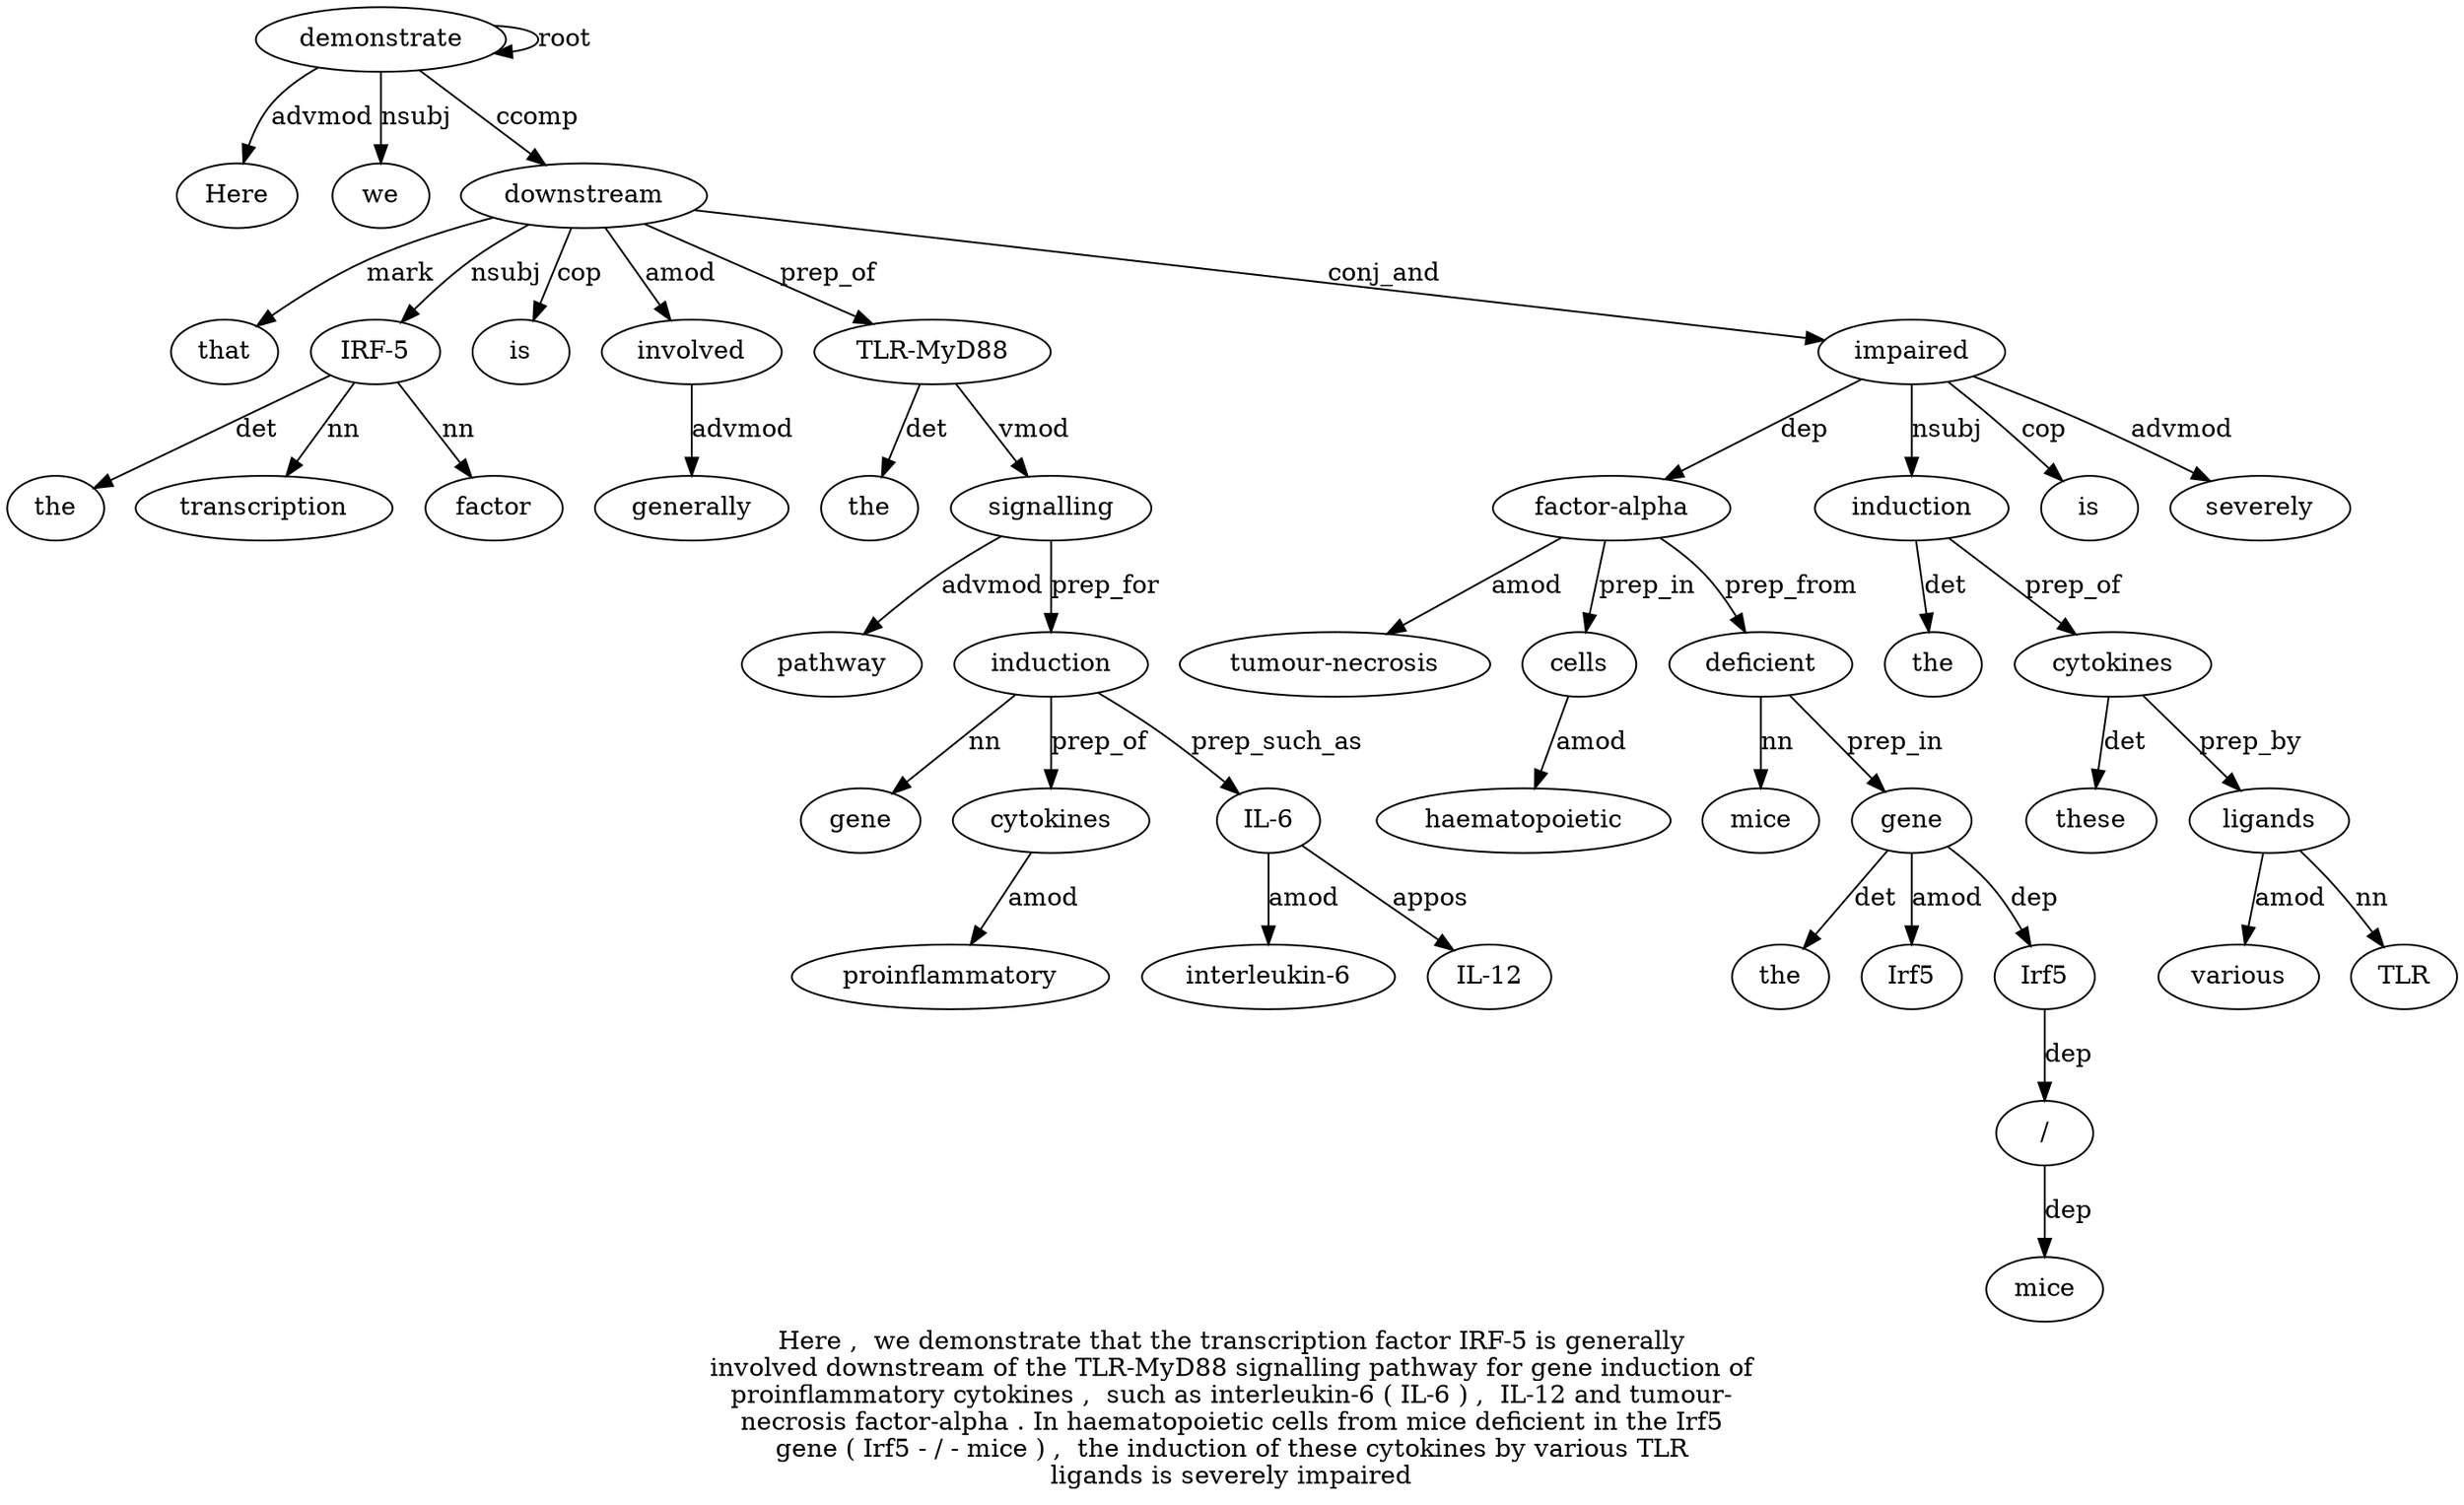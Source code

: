 digraph "Here ,  we demonstrate that the transcription factor IRF-5 is generally involved downstream of the TLR-MyD88 signalling pathway for gene induction of proinflammatory cytokines ,  such as interleukin-6 ( IL-6 ) ,  IL-12 and tumour-necrosis factor-alpha . In haematopoietic cells from mice deficient in the Irf5 gene ( Irf5 - / - mice ) ,  the induction of these cytokines by various TLR ligands is severely impaired" {
label="Here ,  we demonstrate that the transcription factor IRF-5 is generally
involved downstream of the TLR-MyD88 signalling pathway for gene induction of
proinflammatory cytokines ,  such as interleukin-6 ( IL-6 ) ,  IL-12 and tumour-
necrosis factor-alpha . In haematopoietic cells from mice deficient in the Irf5
gene ( Irf5 - / - mice ) ,  the induction of these cytokines by various TLR
ligands is severely impaired";
demonstrate4 [style=filled, fillcolor=white, label=demonstrate];
Here1 [style=filled, fillcolor=white, label=Here];
demonstrate4 -> Here1  [label=advmod];
we3 [style=filled, fillcolor=white, label=we];
demonstrate4 -> we3  [label=nsubj];
demonstrate4 -> demonstrate4  [label=root];
downstream13 [style=filled, fillcolor=white, label=downstream];
that5 [style=filled, fillcolor=white, label=that];
downstream13 -> that5  [label=mark];
"IRF-59" [style=filled, fillcolor=white, label="IRF-5"];
the6 [style=filled, fillcolor=white, label=the];
"IRF-59" -> the6  [label=det];
transcription7 [style=filled, fillcolor=white, label=transcription];
"IRF-59" -> transcription7  [label=nn];
factor8 [style=filled, fillcolor=white, label=factor];
"IRF-59" -> factor8  [label=nn];
downstream13 -> "IRF-59"  [label=nsubj];
is10 [style=filled, fillcolor=white, label=is];
downstream13 -> is10  [label=cop];
involved12 [style=filled, fillcolor=white, label=involved];
generally11 [style=filled, fillcolor=white, label=generally];
involved12 -> generally11  [label=advmod];
downstream13 -> involved12  [label=amod];
demonstrate4 -> downstream13  [label=ccomp];
"TLR-MyD8816" [style=filled, fillcolor=white, label="TLR-MyD88"];
the15 [style=filled, fillcolor=white, label=the];
"TLR-MyD8816" -> the15  [label=det];
downstream13 -> "TLR-MyD8816"  [label=prep_of];
signalling17 [style=filled, fillcolor=white, label=signalling];
"TLR-MyD8816" -> signalling17  [label=vmod];
pathway18 [style=filled, fillcolor=white, label=pathway];
signalling17 -> pathway18  [label=advmod];
induction21 [style=filled, fillcolor=white, label=induction];
gene20 [style=filled, fillcolor=white, label=gene];
induction21 -> gene20  [label=nn];
signalling17 -> induction21  [label=prep_for];
cytokines24 [style=filled, fillcolor=white, label=cytokines];
proinflammatory23 [style=filled, fillcolor=white, label=proinflammatory];
cytokines24 -> proinflammatory23  [label=amod];
induction21 -> cytokines24  [label=prep_of];
"IL-630" [style=filled, fillcolor=white, label="IL-6"];
"interleukin-628" [style=filled, fillcolor=white, label="interleukin-6"];
"IL-630" -> "interleukin-628"  [label=amod];
induction21 -> "IL-630"  [label=prep_such_as];
"IL-1233" [style=filled, fillcolor=white, label="IL-12"];
"IL-630" -> "IL-1233"  [label=appos];
"factor-alpha36" [style=filled, fillcolor=white, label="factor-alpha"];
"tumour-necrosis35" [style=filled, fillcolor=white, label="tumour-necrosis"];
"factor-alpha36" -> "tumour-necrosis35"  [label=amod];
impaired67 [style=filled, fillcolor=white, label=impaired];
impaired67 -> "factor-alpha36"  [label=dep];
cells40 [style=filled, fillcolor=white, label=cells];
haematopoietic39 [style=filled, fillcolor=white, label=haematopoietic];
cells40 -> haematopoietic39  [label=amod];
"factor-alpha36" -> cells40  [label=prep_in];
deficient43 [style=filled, fillcolor=white, label=deficient];
mice42 [style=filled, fillcolor=white, label=mice];
deficient43 -> mice42  [label=nn];
"factor-alpha36" -> deficient43  [label=prep_from];
gene47 [style=filled, fillcolor=white, label=gene];
the45 [style=filled, fillcolor=white, label=the];
gene47 -> the45  [label=det];
Irf546 [style=filled, fillcolor=white, label=Irf5];
gene47 -> Irf546  [label=amod];
deficient43 -> gene47  [label=prep_in];
Irf549 [style=filled, fillcolor=white, label=Irf5];
gene47 -> Irf549  [label=dep];
"/51" [style=filled, fillcolor=white, label="/"];
Irf549 -> "/51"  [label=dep];
mice53 [style=filled, fillcolor=white, label=mice];
"/51" -> mice53  [label=dep];
induction57 [style=filled, fillcolor=white, label=induction];
the56 [style=filled, fillcolor=white, label=the];
induction57 -> the56  [label=det];
impaired67 -> induction57  [label=nsubj];
cytokines60 [style=filled, fillcolor=white, label=cytokines];
these59 [style=filled, fillcolor=white, label=these];
cytokines60 -> these59  [label=det];
induction57 -> cytokines60  [label=prep_of];
ligands64 [style=filled, fillcolor=white, label=ligands];
various62 [style=filled, fillcolor=white, label=various];
ligands64 -> various62  [label=amod];
TLR63 [style=filled, fillcolor=white, label=TLR];
ligands64 -> TLR63  [label=nn];
cytokines60 -> ligands64  [label=prep_by];
is65 [style=filled, fillcolor=white, label=is];
impaired67 -> is65  [label=cop];
severely66 [style=filled, fillcolor=white, label=severely];
impaired67 -> severely66  [label=advmod];
downstream13 -> impaired67  [label=conj_and];
}
